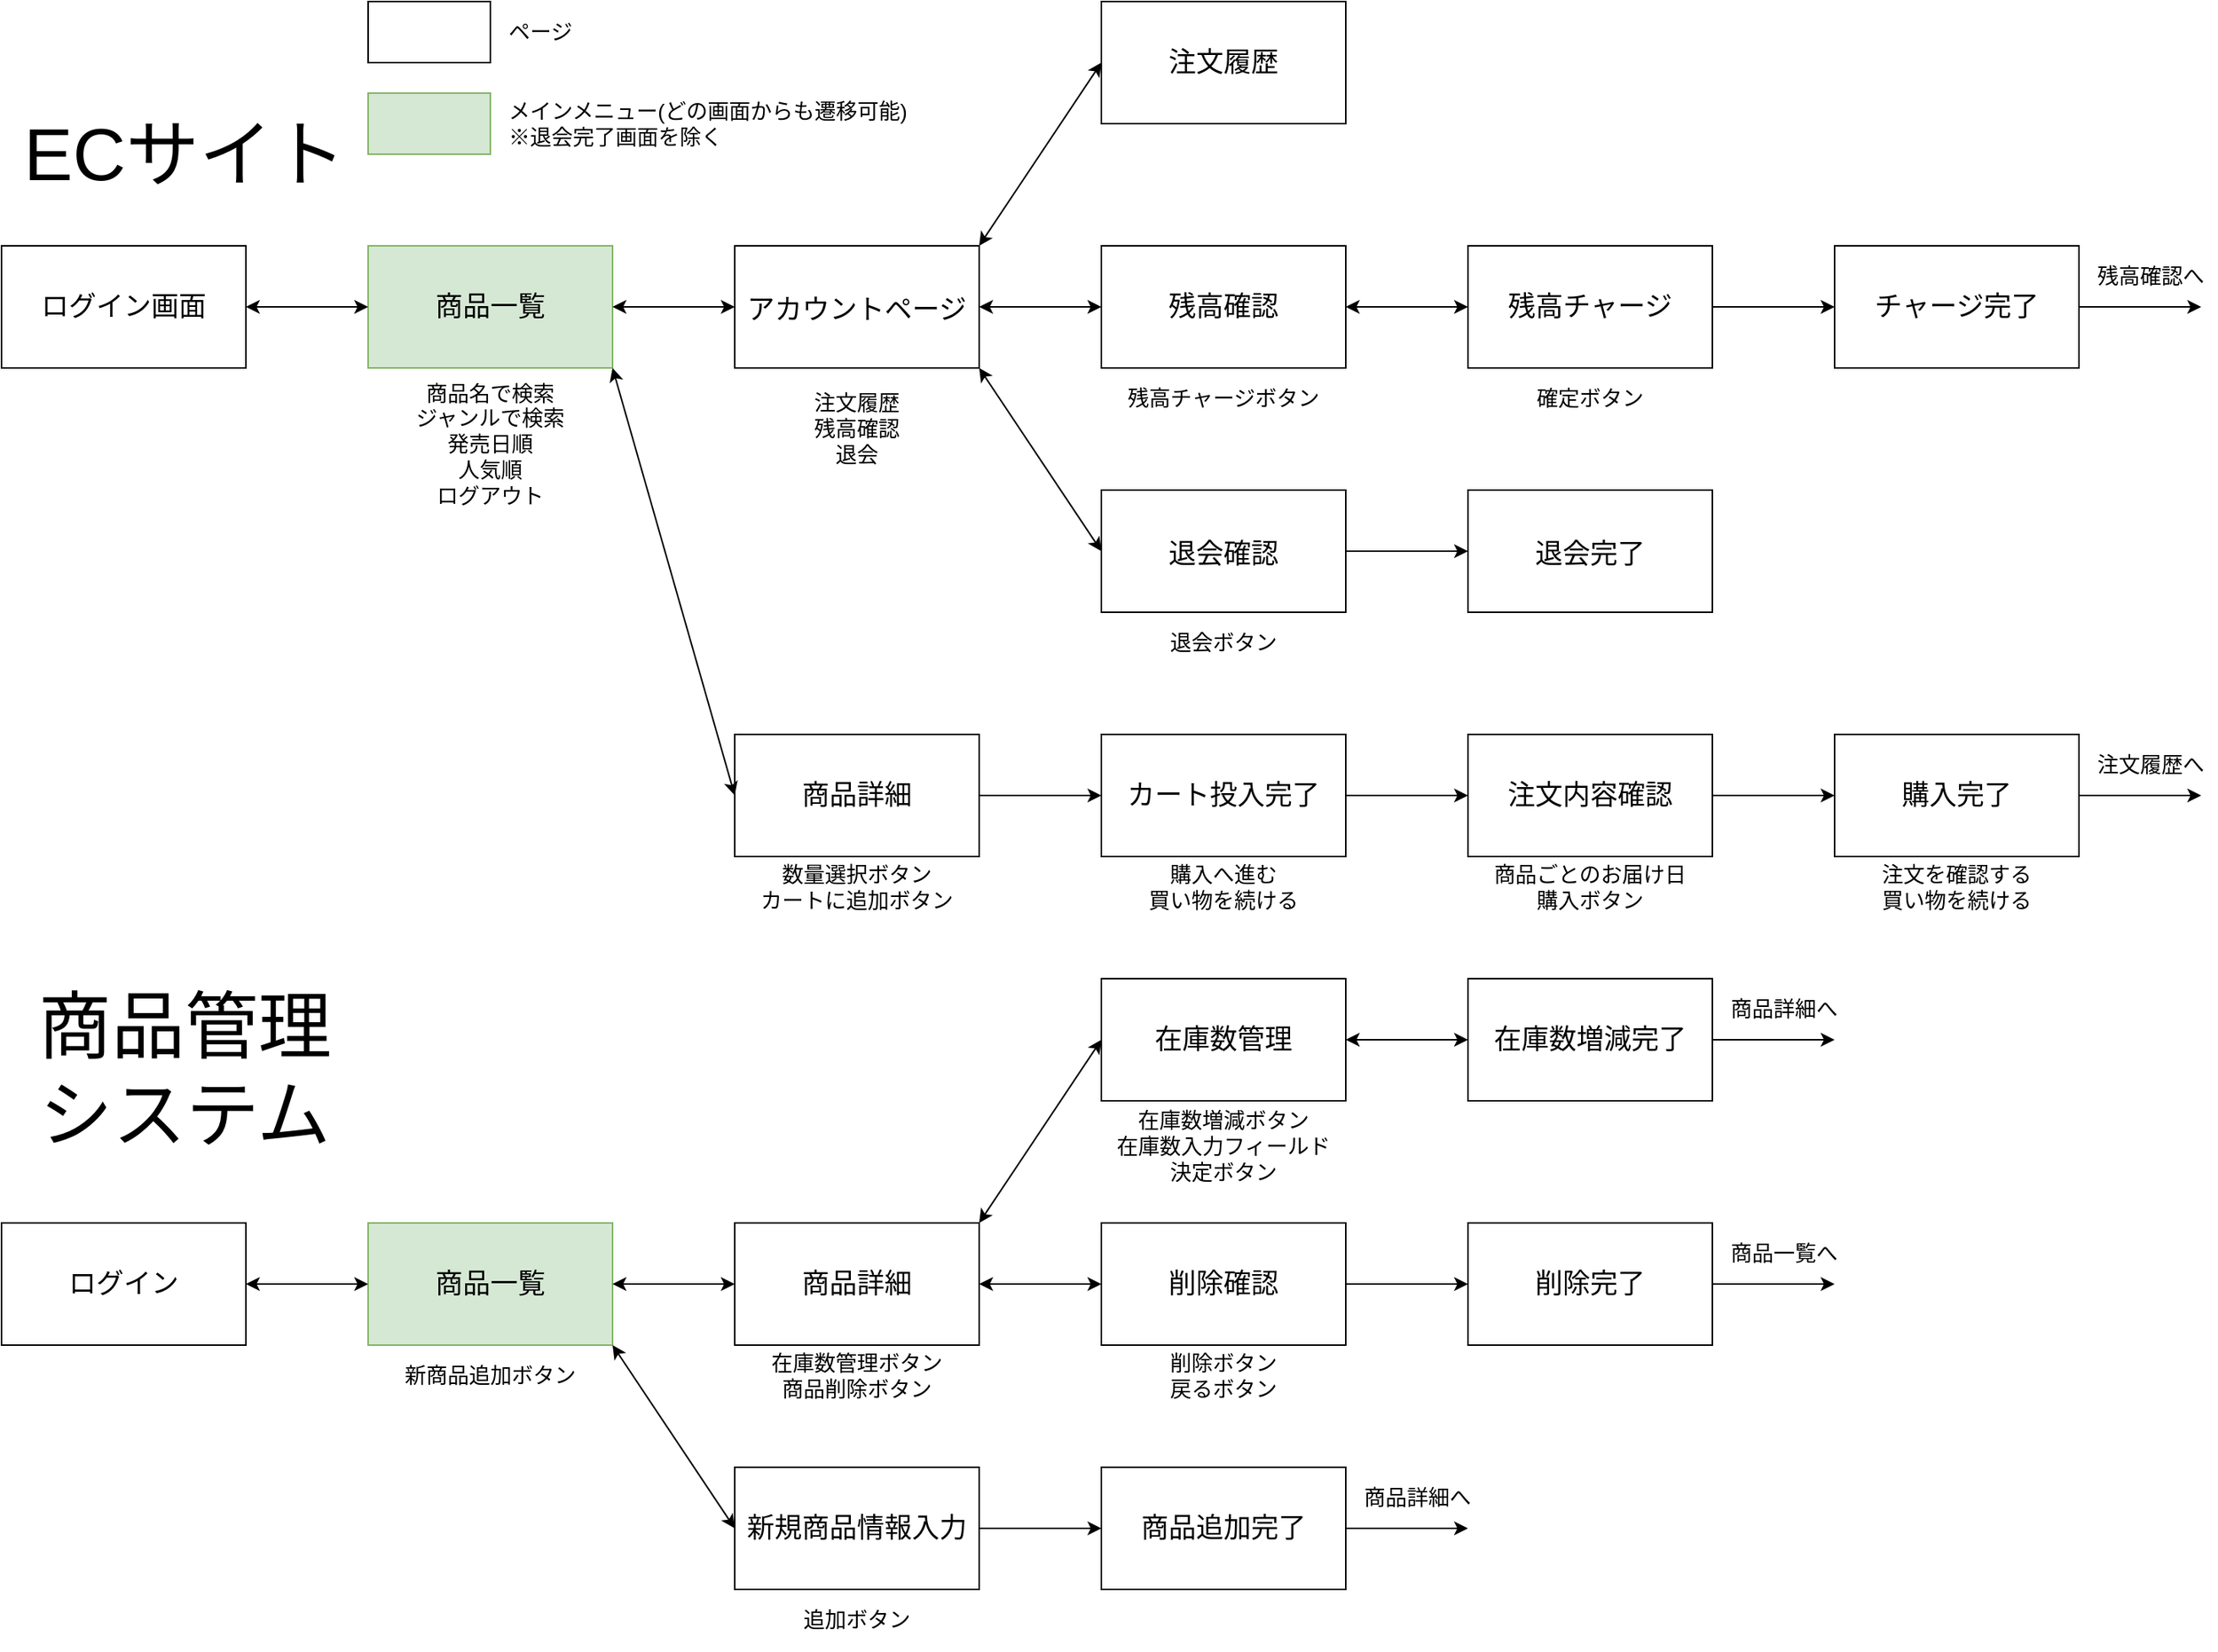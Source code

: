 <mxfile version="27.0.9">
  <diagram name="ページ1" id="-7iHDS_JdS5tiUIUyEwd">
    <mxGraphModel dx="1852" dy="938" grid="1" gridSize="10" guides="1" tooltips="1" connect="1" arrows="1" fold="1" page="1" pageScale="1" pageWidth="1654" pageHeight="1169" math="0" shadow="0">
      <root>
        <mxCell id="0" />
        <mxCell id="1" parent="0" />
        <mxCell id="DvQNNLfzgia2p2tuLfKl-1" value="&lt;font style=&quot;font-size: 18px;&quot;&gt;ログイン画面&lt;/font&gt;" style="rounded=0;whiteSpace=wrap;html=1;" parent="1" vertex="1">
          <mxGeometry x="80" y="200" width="160" height="80" as="geometry" />
        </mxCell>
        <mxCell id="DvQNNLfzgia2p2tuLfKl-2" value="&lt;font style=&quot;font-size: 18px;&quot;&gt;商品一覧&lt;/font&gt;" style="rounded=0;whiteSpace=wrap;html=1;fillColor=#d5e8d4;strokeColor=#82b366;" parent="1" vertex="1">
          <mxGeometry x="320" y="200" width="160" height="80" as="geometry" />
        </mxCell>
        <mxCell id="DvQNNLfzgia2p2tuLfKl-7" value="注文内容確認" style="rounded=0;whiteSpace=wrap;html=1;fontSize=18;" parent="1" vertex="1">
          <mxGeometry x="1040" y="520" width="160" height="80" as="geometry" />
        </mxCell>
        <mxCell id="DvQNNLfzgia2p2tuLfKl-8" value="&lt;font style=&quot;font-size: 18px;&quot;&gt;アカウントページ&lt;/font&gt;" style="rounded=0;whiteSpace=wrap;html=1;fontSize=24;" parent="1" vertex="1">
          <mxGeometry x="560" y="200" width="160" height="80" as="geometry" />
        </mxCell>
        <mxCell id="DvQNNLfzgia2p2tuLfKl-11" value="&lt;font&gt;商品名で検索&lt;/font&gt;&lt;div&gt;&lt;font&gt;ジャンルで検索&lt;/font&gt;&lt;/div&gt;&lt;div&gt;&lt;font&gt;発売日順&lt;/font&gt;&lt;/div&gt;&lt;div&gt;&lt;font&gt;人気順&lt;/font&gt;&lt;/div&gt;&lt;div&gt;&lt;font&gt;ログアウト&lt;/font&gt;&lt;/div&gt;" style="text;html=1;align=center;verticalAlign=middle;whiteSpace=wrap;rounded=0;fontSize=14;" parent="1" vertex="1">
          <mxGeometry x="320" y="310" width="160" height="40" as="geometry" />
        </mxCell>
        <mxCell id="DvQNNLfzgia2p2tuLfKl-12" value="&lt;div&gt;&lt;font style=&quot;font-size: 14px;&quot;&gt;商品ごとのお届け日&lt;/font&gt;&lt;/div&gt;&lt;font style=&quot;font-size: 14px;&quot;&gt;購入ボタン&lt;/font&gt;" style="text;html=1;align=center;verticalAlign=middle;whiteSpace=wrap;rounded=0;" parent="1" vertex="1">
          <mxGeometry x="1040" y="600" width="160" height="40" as="geometry" />
        </mxCell>
        <mxCell id="DvQNNLfzgia2p2tuLfKl-13" value="カート投入完了" style="rounded=0;whiteSpace=wrap;html=1;fontSize=18;" parent="1" vertex="1">
          <mxGeometry x="800" y="520" width="160" height="80" as="geometry" />
        </mxCell>
        <mxCell id="DvQNNLfzgia2p2tuLfKl-15" value="&lt;font style=&quot;font-size: 14px;&quot;&gt;購入へ進む&lt;/font&gt;&lt;div&gt;&lt;font style=&quot;font-size: 14px;&quot;&gt;買い物を続ける&lt;/font&gt;&lt;/div&gt;" style="text;html=1;align=center;verticalAlign=middle;whiteSpace=wrap;rounded=0;" parent="1" vertex="1">
          <mxGeometry x="800" y="600" width="160" height="40" as="geometry" />
        </mxCell>
        <mxCell id="DvQNNLfzgia2p2tuLfKl-16" value="" style="endArrow=classic;html=1;rounded=0;exitX=1;exitY=0.5;exitDx=0;exitDy=0;entryX=0;entryY=0.5;entryDx=0;entryDy=0;" parent="1" source="DvQNNLfzgia2p2tuLfKl-13" target="DvQNNLfzgia2p2tuLfKl-7" edge="1">
          <mxGeometry width="50" height="50" relative="1" as="geometry">
            <mxPoint x="990" y="730" as="sourcePoint" />
            <mxPoint x="1040" y="680" as="targetPoint" />
          </mxGeometry>
        </mxCell>
        <mxCell id="DvQNNLfzgia2p2tuLfKl-17" value="残高チャージ" style="rounded=0;whiteSpace=wrap;html=1;fontSize=18;" parent="1" vertex="1">
          <mxGeometry x="1040" y="200" width="160" height="80" as="geometry" />
        </mxCell>
        <mxCell id="DvQNNLfzgia2p2tuLfKl-18" value="注文履歴" style="rounded=0;whiteSpace=wrap;html=1;fontSize=18;" parent="1" vertex="1">
          <mxGeometry x="800" y="40" width="160" height="80" as="geometry" />
        </mxCell>
        <mxCell id="DvQNNLfzgia2p2tuLfKl-21" value="&lt;font style=&quot;font-size: 48px;&quot;&gt;ECサイト&lt;/font&gt;" style="text;html=1;align=center;verticalAlign=middle;whiteSpace=wrap;rounded=0;" parent="1" vertex="1">
          <mxGeometry x="80" y="80" width="240" height="120" as="geometry" />
        </mxCell>
        <mxCell id="DvQNNLfzgia2p2tuLfKl-22" value="&lt;font style=&quot;font-size: 48px;&quot;&gt;商品管理システム&lt;/font&gt;" style="text;html=1;align=center;verticalAlign=middle;whiteSpace=wrap;rounded=0;" parent="1" vertex="1">
          <mxGeometry x="80" y="680" width="240" height="120" as="geometry" />
        </mxCell>
        <mxCell id="DvQNNLfzgia2p2tuLfKl-28" value="ログイン" style="rounded=0;whiteSpace=wrap;html=1;fontSize=18;" parent="1" vertex="1">
          <mxGeometry x="80" y="840" width="160" height="80" as="geometry" />
        </mxCell>
        <mxCell id="DvQNNLfzgia2p2tuLfKl-29" value="購入完了" style="rounded=0;whiteSpace=wrap;html=1;fontSize=18;" parent="1" vertex="1">
          <mxGeometry x="1280" y="520" width="160" height="80" as="geometry" />
        </mxCell>
        <mxCell id="DvQNNLfzgia2p2tuLfKl-30" value="" style="endArrow=classic;html=1;rounded=0;exitX=1;exitY=0.5;exitDx=0;exitDy=0;entryX=0;entryY=0.5;entryDx=0;entryDy=0;" parent="1" source="DvQNNLfzgia2p2tuLfKl-7" target="DvQNNLfzgia2p2tuLfKl-29" edge="1">
          <mxGeometry width="50" height="50" relative="1" as="geometry">
            <mxPoint x="1300" y="660" as="sourcePoint" />
            <mxPoint x="1350" y="610" as="targetPoint" />
          </mxGeometry>
        </mxCell>
        <mxCell id="DvQNNLfzgia2p2tuLfKl-31" value="チャージ完了" style="rounded=0;whiteSpace=wrap;html=1;fontSize=18;" parent="1" vertex="1">
          <mxGeometry x="1280" y="200" width="160" height="80" as="geometry" />
        </mxCell>
        <mxCell id="DvQNNLfzgia2p2tuLfKl-32" value="" style="endArrow=classic;html=1;rounded=0;exitX=1;exitY=0.5;exitDx=0;exitDy=0;entryX=0;entryY=0.5;entryDx=0;entryDy=0;" parent="1" source="DvQNNLfzgia2p2tuLfKl-17" target="DvQNNLfzgia2p2tuLfKl-31" edge="1">
          <mxGeometry width="50" height="50" relative="1" as="geometry">
            <mxPoint x="1230" y="200" as="sourcePoint" />
            <mxPoint x="1280" y="150" as="targetPoint" />
          </mxGeometry>
        </mxCell>
        <mxCell id="DvQNNLfzgia2p2tuLfKl-33" value="&lt;font style=&quot;font-size: 14px;&quot;&gt;確定ボタン&lt;/font&gt;" style="text;html=1;align=center;verticalAlign=middle;whiteSpace=wrap;rounded=0;" parent="1" vertex="1">
          <mxGeometry x="1040" y="280" width="160" height="40" as="geometry" />
        </mxCell>
        <mxCell id="DvQNNLfzgia2p2tuLfKl-41" value="&lt;div&gt;&lt;div&gt;&lt;div&gt;&lt;font style=&quot;font-size: 14px;&quot;&gt;注文履歴へ&lt;/font&gt;&lt;/div&gt;&lt;/div&gt;&lt;/div&gt;" style="text;html=1;align=left;verticalAlign=middle;whiteSpace=wrap;rounded=0;" parent="1" vertex="1">
          <mxGeometry x="1450" y="520" width="80" height="40" as="geometry" />
        </mxCell>
        <mxCell id="DvQNNLfzgia2p2tuLfKl-42" value="" style="endArrow=classic;html=1;rounded=0;exitX=1;exitY=0.5;exitDx=0;exitDy=0;entryX=0;entryY=0.5;entryDx=0;entryDy=0;" parent="1" source="DvQNNLfzgia2p2tuLfKl-29" edge="1">
          <mxGeometry width="50" height="50" relative="1" as="geometry">
            <mxPoint x="1320" y="510" as="sourcePoint" />
            <mxPoint x="1520" y="560" as="targetPoint" />
          </mxGeometry>
        </mxCell>
        <mxCell id="DvQNNLfzgia2p2tuLfKl-44" value="" style="endArrow=classic;html=1;rounded=0;exitX=1;exitY=0.5;exitDx=0;exitDy=0;entryX=0;entryY=0.5;entryDx=0;entryDy=0;" parent="1" source="DvQNNLfzgia2p2tuLfKl-31" edge="1">
          <mxGeometry width="50" height="50" relative="1" as="geometry">
            <mxPoint x="1240" y="360" as="sourcePoint" />
            <mxPoint x="1520" y="240" as="targetPoint" />
          </mxGeometry>
        </mxCell>
        <mxCell id="DvQNNLfzgia2p2tuLfKl-46" value="残高確認へ" style="text;html=1;align=left;verticalAlign=middle;whiteSpace=wrap;rounded=0;fontSize=14;" parent="1" vertex="1">
          <mxGeometry x="1450" y="200" width="80" height="40" as="geometry" />
        </mxCell>
        <mxCell id="DvQNNLfzgia2p2tuLfKl-47" value="残高確認" style="rounded=0;whiteSpace=wrap;html=1;fontSize=18;" parent="1" vertex="1">
          <mxGeometry x="800" y="200" width="160" height="80" as="geometry" />
        </mxCell>
        <mxCell id="DvQNNLfzgia2p2tuLfKl-49" value="商品一覧" style="rounded=0;whiteSpace=wrap;html=1;fontSize=18;fillColor=#d5e8d4;strokeColor=#82b366;" parent="1" vertex="1">
          <mxGeometry x="320" y="840" width="160" height="80" as="geometry" />
        </mxCell>
        <mxCell id="DvQNNLfzgia2p2tuLfKl-51" value="商品詳細" style="rounded=0;whiteSpace=wrap;html=1;fontSize=18;" parent="1" vertex="1">
          <mxGeometry x="560" y="840" width="160" height="80" as="geometry" />
        </mxCell>
        <mxCell id="xcom0P-K51mn1opjikDz-1" value="&lt;font style=&quot;font-size: 14px;&quot;&gt;在庫数管理ボタン&lt;/font&gt;&lt;div&gt;&lt;font style=&quot;font-size: 14px;&quot;&gt;商品削除ボタン&lt;/font&gt;&lt;/div&gt;" style="text;html=1;align=center;verticalAlign=middle;whiteSpace=wrap;rounded=0;" parent="1" vertex="1">
          <mxGeometry x="560" y="920" width="160" height="40" as="geometry" />
        </mxCell>
        <mxCell id="xcom0P-K51mn1opjikDz-2" value="商品詳細" style="rounded=0;whiteSpace=wrap;html=1;fontSize=18;" parent="1" vertex="1">
          <mxGeometry x="560" y="520" width="160" height="80" as="geometry" />
        </mxCell>
        <mxCell id="xcom0P-K51mn1opjikDz-3" value="" style="endArrow=classic;html=1;rounded=0;exitX=1;exitY=0.5;exitDx=0;exitDy=0;entryX=0;entryY=0.5;entryDx=0;entryDy=0;" parent="1" source="xcom0P-K51mn1opjikDz-2" target="DvQNNLfzgia2p2tuLfKl-13" edge="1">
          <mxGeometry width="50" height="50" relative="1" as="geometry">
            <mxPoint x="740" y="660" as="sourcePoint" />
            <mxPoint x="790" y="610" as="targetPoint" />
          </mxGeometry>
        </mxCell>
        <mxCell id="xcom0P-K51mn1opjikDz-4" value="&lt;font&gt;数量選択ボタン&lt;/font&gt;&lt;div&gt;&lt;font&gt;カートに追加ボタン&lt;/font&gt;&lt;/div&gt;" style="text;html=1;align=center;verticalAlign=middle;whiteSpace=wrap;rounded=0;fontSize=14;" parent="1" vertex="1">
          <mxGeometry x="560" y="600" width="160" height="40" as="geometry" />
        </mxCell>
        <mxCell id="xcom0P-K51mn1opjikDz-5" value="&lt;div&gt;&lt;span style=&quot;font-size: 14px;&quot;&gt;注文を確認する&lt;/span&gt;&lt;/div&gt;&lt;div&gt;&lt;span style=&quot;font-size: 14px;&quot;&gt;買い物を続ける&lt;/span&gt;&lt;/div&gt;" style="text;html=1;align=center;verticalAlign=middle;whiteSpace=wrap;rounded=0;" parent="1" vertex="1">
          <mxGeometry x="1280" y="600" width="160" height="40" as="geometry" />
        </mxCell>
        <mxCell id="xcom0P-K51mn1opjikDz-6" value="削除確認" style="rounded=0;whiteSpace=wrap;html=1;fontSize=18;" parent="1" vertex="1">
          <mxGeometry x="800" y="840" width="160" height="80" as="geometry" />
        </mxCell>
        <mxCell id="xcom0P-K51mn1opjikDz-7" value="在庫数管理" style="rounded=0;whiteSpace=wrap;html=1;fontSize=18;" parent="1" vertex="1">
          <mxGeometry x="800" y="680" width="160" height="80" as="geometry" />
        </mxCell>
        <mxCell id="xcom0P-K51mn1opjikDz-10" value="&lt;span style=&quot;font-size: 14px;&quot;&gt;新商品追加ボタン&lt;/span&gt;" style="text;html=1;align=center;verticalAlign=middle;whiteSpace=wrap;rounded=0;" parent="1" vertex="1">
          <mxGeometry x="320" y="920" width="160" height="40" as="geometry" />
        </mxCell>
        <mxCell id="xcom0P-K51mn1opjikDz-11" value="新規商品情報入力" style="rounded=0;whiteSpace=wrap;html=1;fontSize=18;" parent="1" vertex="1">
          <mxGeometry x="560" y="1000" width="160" height="80" as="geometry" />
        </mxCell>
        <mxCell id="xcom0P-K51mn1opjikDz-13" value="&lt;span style=&quot;font-size: 14px;&quot;&gt;追加ボタン&lt;/span&gt;" style="text;html=1;align=center;verticalAlign=middle;whiteSpace=wrap;rounded=0;" parent="1" vertex="1">
          <mxGeometry x="560" y="1080" width="160" height="40" as="geometry" />
        </mxCell>
        <mxCell id="xcom0P-K51mn1opjikDz-14" value="" style="endArrow=classic;startArrow=classic;html=1;rounded=0;exitX=1;exitY=0.5;exitDx=0;exitDy=0;entryX=0;entryY=0.5;entryDx=0;entryDy=0;" parent="1" source="DvQNNLfzgia2p2tuLfKl-1" target="DvQNNLfzgia2p2tuLfKl-2" edge="1">
          <mxGeometry width="50" height="50" relative="1" as="geometry">
            <mxPoint x="440" y="140" as="sourcePoint" />
            <mxPoint x="490" y="90" as="targetPoint" />
          </mxGeometry>
        </mxCell>
        <mxCell id="xcom0P-K51mn1opjikDz-15" value="" style="endArrow=classic;startArrow=classic;html=1;rounded=0;entryX=0;entryY=0.5;entryDx=0;entryDy=0;exitX=1;exitY=0.5;exitDx=0;exitDy=0;" parent="1" source="DvQNNLfzgia2p2tuLfKl-2" target="DvQNNLfzgia2p2tuLfKl-8" edge="1">
          <mxGeometry width="50" height="50" relative="1" as="geometry">
            <mxPoint x="500" y="170" as="sourcePoint" />
            <mxPoint x="550" y="120" as="targetPoint" />
          </mxGeometry>
        </mxCell>
        <mxCell id="xcom0P-K51mn1opjikDz-16" value="" style="endArrow=classic;startArrow=classic;html=1;rounded=0;entryX=0;entryY=0.5;entryDx=0;entryDy=0;exitX=1;exitY=0;exitDx=0;exitDy=0;" parent="1" source="DvQNNLfzgia2p2tuLfKl-8" target="DvQNNLfzgia2p2tuLfKl-18" edge="1">
          <mxGeometry width="50" height="50" relative="1" as="geometry">
            <mxPoint x="650" y="120" as="sourcePoint" />
            <mxPoint x="700" y="70" as="targetPoint" />
          </mxGeometry>
        </mxCell>
        <mxCell id="xcom0P-K51mn1opjikDz-17" value="" style="endArrow=classic;startArrow=classic;html=1;rounded=0;entryX=0;entryY=0.5;entryDx=0;entryDy=0;exitX=1;exitY=0.5;exitDx=0;exitDy=0;" parent="1" source="DvQNNLfzgia2p2tuLfKl-8" target="DvQNNLfzgia2p2tuLfKl-47" edge="1">
          <mxGeometry width="50" height="50" relative="1" as="geometry">
            <mxPoint x="700" y="330" as="sourcePoint" />
            <mxPoint x="750" y="280" as="targetPoint" />
          </mxGeometry>
        </mxCell>
        <mxCell id="xcom0P-K51mn1opjikDz-18" value="" style="endArrow=classic;startArrow=classic;html=1;rounded=0;entryX=0;entryY=0.5;entryDx=0;entryDy=0;exitX=1;exitY=0.5;exitDx=0;exitDy=0;" parent="1" source="DvQNNLfzgia2p2tuLfKl-47" target="DvQNNLfzgia2p2tuLfKl-17" edge="1">
          <mxGeometry width="50" height="50" relative="1" as="geometry">
            <mxPoint x="960" y="260" as="sourcePoint" />
            <mxPoint x="1010" y="210" as="targetPoint" />
          </mxGeometry>
        </mxCell>
        <mxCell id="xcom0P-K51mn1opjikDz-20" value="" style="endArrow=classic;startArrow=classic;html=1;rounded=0;entryX=0;entryY=0.5;entryDx=0;entryDy=0;exitX=1;exitY=1;exitDx=0;exitDy=0;" parent="1" source="DvQNNLfzgia2p2tuLfKl-2" target="xcom0P-K51mn1opjikDz-2" edge="1">
          <mxGeometry width="50" height="50" relative="1" as="geometry">
            <mxPoint x="400" y="470" as="sourcePoint" />
            <mxPoint x="450" y="420" as="targetPoint" />
          </mxGeometry>
        </mxCell>
        <mxCell id="xcom0P-K51mn1opjikDz-21" value="" style="endArrow=classic;startArrow=classic;html=1;rounded=0;entryX=0;entryY=0.5;entryDx=0;entryDy=0;exitX=1;exitY=0.5;exitDx=0;exitDy=0;" parent="1" source="DvQNNLfzgia2p2tuLfKl-28" target="DvQNNLfzgia2p2tuLfKl-49" edge="1">
          <mxGeometry width="50" height="50" relative="1" as="geometry">
            <mxPoint x="170" y="980" as="sourcePoint" />
            <mxPoint x="220" y="930" as="targetPoint" />
          </mxGeometry>
        </mxCell>
        <mxCell id="xcom0P-K51mn1opjikDz-22" value="" style="endArrow=classic;startArrow=classic;html=1;rounded=0;entryX=0;entryY=0.5;entryDx=0;entryDy=0;exitX=1;exitY=0.5;exitDx=0;exitDy=0;" parent="1" source="DvQNNLfzgia2p2tuLfKl-49" target="DvQNNLfzgia2p2tuLfKl-51" edge="1">
          <mxGeometry width="50" height="50" relative="1" as="geometry">
            <mxPoint x="370" y="800" as="sourcePoint" />
            <mxPoint x="420" y="750" as="targetPoint" />
          </mxGeometry>
        </mxCell>
        <mxCell id="xcom0P-K51mn1opjikDz-23" value="" style="endArrow=classic;startArrow=classic;html=1;rounded=0;entryX=0;entryY=0.5;entryDx=0;entryDy=0;exitX=1;exitY=0;exitDx=0;exitDy=0;" parent="1" source="xcom0P-K51mn1opjikDz-10" target="xcom0P-K51mn1opjikDz-11" edge="1">
          <mxGeometry width="50" height="50" relative="1" as="geometry">
            <mxPoint x="370" y="1050" as="sourcePoint" />
            <mxPoint x="420" y="1000" as="targetPoint" />
          </mxGeometry>
        </mxCell>
        <mxCell id="xcom0P-K51mn1opjikDz-24" value="" style="endArrow=classic;startArrow=classic;html=1;rounded=0;exitX=1;exitY=0.5;exitDx=0;exitDy=0;entryX=0;entryY=0.5;entryDx=0;entryDy=0;" parent="1" source="DvQNNLfzgia2p2tuLfKl-51" target="xcom0P-K51mn1opjikDz-6" edge="1">
          <mxGeometry width="50" height="50" relative="1" as="geometry">
            <mxPoint x="820" y="980" as="sourcePoint" />
            <mxPoint x="870" y="930" as="targetPoint" />
          </mxGeometry>
        </mxCell>
        <mxCell id="xcom0P-K51mn1opjikDz-26" value="" style="endArrow=classic;startArrow=classic;html=1;rounded=0;entryX=0;entryY=0.5;entryDx=0;entryDy=0;exitX=1;exitY=0;exitDx=0;exitDy=0;" parent="1" source="DvQNNLfzgia2p2tuLfKl-51" target="xcom0P-K51mn1opjikDz-7" edge="1">
          <mxGeometry width="50" height="50" relative="1" as="geometry">
            <mxPoint x="640" y="770" as="sourcePoint" />
            <mxPoint x="690" y="720" as="targetPoint" />
          </mxGeometry>
        </mxCell>
        <mxCell id="xcom0P-K51mn1opjikDz-27" value="&lt;font style=&quot;font-size: 14px;&quot;&gt;在庫数増減ボタン&lt;/font&gt;&lt;div&gt;&lt;font style=&quot;font-size: 14px;&quot;&gt;在庫数入力フィールド&lt;/font&gt;&lt;/div&gt;&lt;div&gt;&lt;font style=&quot;font-size: 14px;&quot;&gt;決定ボタン&lt;/font&gt;&lt;/div&gt;" style="text;html=1;align=center;verticalAlign=middle;whiteSpace=wrap;rounded=0;" parent="1" vertex="1">
          <mxGeometry x="800" y="770" width="160" height="40" as="geometry" />
        </mxCell>
        <mxCell id="xcom0P-K51mn1opjikDz-28" value="在庫数増減完了" style="rounded=0;whiteSpace=wrap;html=1;fontSize=18;" parent="1" vertex="1">
          <mxGeometry x="1040" y="680" width="160" height="80" as="geometry" />
        </mxCell>
        <mxCell id="xcom0P-K51mn1opjikDz-30" value="" style="endArrow=classic;startArrow=classic;html=1;rounded=0;exitX=1;exitY=0.5;exitDx=0;exitDy=0;entryX=0;entryY=0.5;entryDx=0;entryDy=0;" parent="1" source="xcom0P-K51mn1opjikDz-7" target="xcom0P-K51mn1opjikDz-28" edge="1">
          <mxGeometry width="50" height="50" relative="1" as="geometry">
            <mxPoint x="970" y="670" as="sourcePoint" />
            <mxPoint x="1020" y="620" as="targetPoint" />
          </mxGeometry>
        </mxCell>
        <mxCell id="M0kznsLFMXcTakS4pOQ9-1" value="商品追加完了" style="rounded=0;whiteSpace=wrap;html=1;fontSize=18;" parent="1" vertex="1">
          <mxGeometry x="800" y="1000" width="160" height="80" as="geometry" />
        </mxCell>
        <mxCell id="M0kznsLFMXcTakS4pOQ9-2" value="" style="endArrow=classic;html=1;rounded=0;exitX=1;exitY=0.5;exitDx=0;exitDy=0;entryX=0;entryY=0.5;entryDx=0;entryDy=0;" parent="1" source="xcom0P-K51mn1opjikDz-11" target="M0kznsLFMXcTakS4pOQ9-1" edge="1">
          <mxGeometry width="50" height="50" relative="1" as="geometry">
            <mxPoint x="740" y="990" as="sourcePoint" />
            <mxPoint x="790" y="940" as="targetPoint" />
          </mxGeometry>
        </mxCell>
        <mxCell id="M0kznsLFMXcTakS4pOQ9-5" value="" style="endArrow=classic;html=1;rounded=0;exitX=1;exitY=0.5;exitDx=0;exitDy=0;entryX=0;entryY=0.5;entryDx=0;entryDy=0;" parent="1" source="M0kznsLFMXcTakS4pOQ9-1" edge="1">
          <mxGeometry width="50" height="50" relative="1" as="geometry">
            <mxPoint x="990" y="1180" as="sourcePoint" />
            <mxPoint x="1040" y="1040" as="targetPoint" />
          </mxGeometry>
        </mxCell>
        <mxCell id="M0kznsLFMXcTakS4pOQ9-7" value="商品詳細へ" style="text;html=1;align=left;verticalAlign=middle;whiteSpace=wrap;rounded=0;fontSize=14;" parent="1" vertex="1">
          <mxGeometry x="970" y="1000" width="80" height="40" as="geometry" />
        </mxCell>
        <mxCell id="M0kznsLFMXcTakS4pOQ9-8" value="" style="rounded=0;whiteSpace=wrap;html=1;" parent="1" vertex="1">
          <mxGeometry x="320" y="40" width="80" height="40" as="geometry" />
        </mxCell>
        <mxCell id="M0kznsLFMXcTakS4pOQ9-9" value="" style="rounded=0;whiteSpace=wrap;html=1;fillColor=#d5e8d4;strokeColor=#82b366;" parent="1" vertex="1">
          <mxGeometry x="320" y="100" width="80" height="40" as="geometry" />
        </mxCell>
        <mxCell id="M0kznsLFMXcTakS4pOQ9-10" value="ページ" style="text;html=1;align=left;verticalAlign=middle;whiteSpace=wrap;rounded=0;fontSize=14;" parent="1" vertex="1">
          <mxGeometry x="410" y="45" width="60" height="30" as="geometry" />
        </mxCell>
        <mxCell id="M0kznsLFMXcTakS4pOQ9-11" value="メインメニュー(どの画面からも遷移可能)&lt;div&gt;※退会完了画面を除く&lt;/div&gt;" style="text;html=1;align=left;verticalAlign=middle;whiteSpace=wrap;rounded=0;fontSize=14;" parent="1" vertex="1">
          <mxGeometry x="410" y="105" width="310" height="30" as="geometry" />
        </mxCell>
        <mxCell id="M0kznsLFMXcTakS4pOQ9-13" value="&lt;font style=&quot;font-size: 14px;&quot;&gt;残高チャージボタン&lt;/font&gt;" style="text;html=1;align=center;verticalAlign=middle;whiteSpace=wrap;rounded=0;" parent="1" vertex="1">
          <mxGeometry x="800" y="280" width="160" height="40" as="geometry" />
        </mxCell>
        <mxCell id="9jexYrdz5k9O9fByjHeB-1" value="" style="endArrow=classic;html=1;rounded=0;exitX=1;exitY=0.5;exitDx=0;exitDy=0;entryX=0;entryY=0.5;entryDx=0;entryDy=0;" edge="1" parent="1" source="xcom0P-K51mn1opjikDz-28">
          <mxGeometry width="50" height="50" relative="1" as="geometry">
            <mxPoint x="1240" y="750" as="sourcePoint" />
            <mxPoint x="1280.0" y="720.0" as="targetPoint" />
          </mxGeometry>
        </mxCell>
        <mxCell id="9jexYrdz5k9O9fByjHeB-3" value="&lt;div&gt;&lt;div&gt;&lt;div&gt;&lt;font style=&quot;font-size: 14px;&quot;&gt;商品詳細へ&lt;/font&gt;&lt;/div&gt;&lt;/div&gt;&lt;/div&gt;" style="text;html=1;align=left;verticalAlign=middle;whiteSpace=wrap;rounded=0;" vertex="1" parent="1">
          <mxGeometry x="1210" y="680" width="80" height="40" as="geometry" />
        </mxCell>
        <mxCell id="9jexYrdz5k9O9fByjHeB-4" value="&lt;div&gt;&lt;font style=&quot;font-size: 14px;&quot;&gt;削除ボタン&lt;/font&gt;&lt;/div&gt;&lt;div&gt;&lt;font style=&quot;font-size: 14px;&quot;&gt;戻るボタン&lt;/font&gt;&lt;/div&gt;" style="text;html=1;align=center;verticalAlign=middle;whiteSpace=wrap;rounded=0;" vertex="1" parent="1">
          <mxGeometry x="800" y="920" width="160" height="40" as="geometry" />
        </mxCell>
        <mxCell id="9jexYrdz5k9O9fByjHeB-5" value="削除完了" style="rounded=0;whiteSpace=wrap;html=1;fontSize=18;" vertex="1" parent="1">
          <mxGeometry x="1040" y="840" width="160" height="80" as="geometry" />
        </mxCell>
        <mxCell id="9jexYrdz5k9O9fByjHeB-7" value="" style="endArrow=classic;html=1;rounded=0;exitX=1;exitY=0.5;exitDx=0;exitDy=0;entryX=0;entryY=0.5;entryDx=0;entryDy=0;" edge="1" parent="1" source="9jexYrdz5k9O9fByjHeB-5">
          <mxGeometry width="50" height="50" relative="1" as="geometry">
            <mxPoint x="1250" y="1000" as="sourcePoint" />
            <mxPoint x="1280.0" y="880.0" as="targetPoint" />
          </mxGeometry>
        </mxCell>
        <mxCell id="9jexYrdz5k9O9fByjHeB-8" value="" style="endArrow=classic;html=1;rounded=0;exitX=1;exitY=0.5;exitDx=0;exitDy=0;entryX=0;entryY=0.5;entryDx=0;entryDy=0;" edge="1" parent="1" source="xcom0P-K51mn1opjikDz-6" target="9jexYrdz5k9O9fByjHeB-5">
          <mxGeometry width="50" height="50" relative="1" as="geometry">
            <mxPoint x="990" y="900" as="sourcePoint" />
            <mxPoint x="1040" y="850" as="targetPoint" />
          </mxGeometry>
        </mxCell>
        <mxCell id="9jexYrdz5k9O9fByjHeB-9" value="&lt;div&gt;&lt;div&gt;&lt;div&gt;&lt;font style=&quot;font-size: 14px;&quot;&gt;商品一覧へ&lt;/font&gt;&lt;/div&gt;&lt;/div&gt;&lt;/div&gt;" style="text;html=1;align=left;verticalAlign=middle;whiteSpace=wrap;rounded=0;" vertex="1" parent="1">
          <mxGeometry x="1210" y="840" width="80" height="40" as="geometry" />
        </mxCell>
        <mxCell id="9jexYrdz5k9O9fByjHeB-10" value="&lt;font style=&quot;font-size: 18px;&quot;&gt;退会確認&lt;/font&gt;" style="rounded=0;whiteSpace=wrap;html=1;fontSize=24;" vertex="1" parent="1">
          <mxGeometry x="800" y="360" width="160" height="80" as="geometry" />
        </mxCell>
        <mxCell id="9jexYrdz5k9O9fByjHeB-11" value="&lt;font style=&quot;font-size: 14px;&quot;&gt;注文履歴&lt;/font&gt;&lt;div&gt;&lt;font style=&quot;font-size: 14px;&quot;&gt;残高確認&lt;/font&gt;&lt;/div&gt;&lt;div&gt;&lt;font style=&quot;font-size: 14px;&quot;&gt;退会&lt;/font&gt;&lt;/div&gt;" style="text;html=1;align=center;verticalAlign=middle;whiteSpace=wrap;rounded=0;" vertex="1" parent="1">
          <mxGeometry x="560" y="300" width="160" height="40" as="geometry" />
        </mxCell>
        <mxCell id="9jexYrdz5k9O9fByjHeB-13" value="" style="endArrow=classic;startArrow=classic;html=1;rounded=0;entryX=0;entryY=0.5;entryDx=0;entryDy=0;exitX=1;exitY=1;exitDx=0;exitDy=0;" edge="1" parent="1" source="DvQNNLfzgia2p2tuLfKl-8" target="9jexYrdz5k9O9fByjHeB-10">
          <mxGeometry width="50" height="50" relative="1" as="geometry">
            <mxPoint x="630" y="440" as="sourcePoint" />
            <mxPoint x="680" y="390" as="targetPoint" />
          </mxGeometry>
        </mxCell>
        <mxCell id="9jexYrdz5k9O9fByjHeB-14" value="&lt;font style=&quot;font-size: 18px;&quot;&gt;退会完了&lt;/font&gt;" style="rounded=0;whiteSpace=wrap;html=1;fontSize=24;" vertex="1" parent="1">
          <mxGeometry x="1040" y="360" width="160" height="80" as="geometry" />
        </mxCell>
        <mxCell id="9jexYrdz5k9O9fByjHeB-15" value="" style="endArrow=classic;html=1;rounded=0;entryX=0;entryY=0.5;entryDx=0;entryDy=0;exitX=1;exitY=0.5;exitDx=0;exitDy=0;" edge="1" parent="1" source="9jexYrdz5k9O9fByjHeB-10" target="9jexYrdz5k9O9fByjHeB-14">
          <mxGeometry width="50" height="50" relative="1" as="geometry">
            <mxPoint x="860" y="510" as="sourcePoint" />
            <mxPoint x="910" y="460" as="targetPoint" />
          </mxGeometry>
        </mxCell>
        <mxCell id="9jexYrdz5k9O9fByjHeB-19" value="&lt;font style=&quot;font-size: 14px;&quot;&gt;退会ボタン&lt;/font&gt;" style="text;html=1;align=center;verticalAlign=middle;whiteSpace=wrap;rounded=0;" vertex="1" parent="1">
          <mxGeometry x="800" y="440" width="160" height="40" as="geometry" />
        </mxCell>
      </root>
    </mxGraphModel>
  </diagram>
</mxfile>
